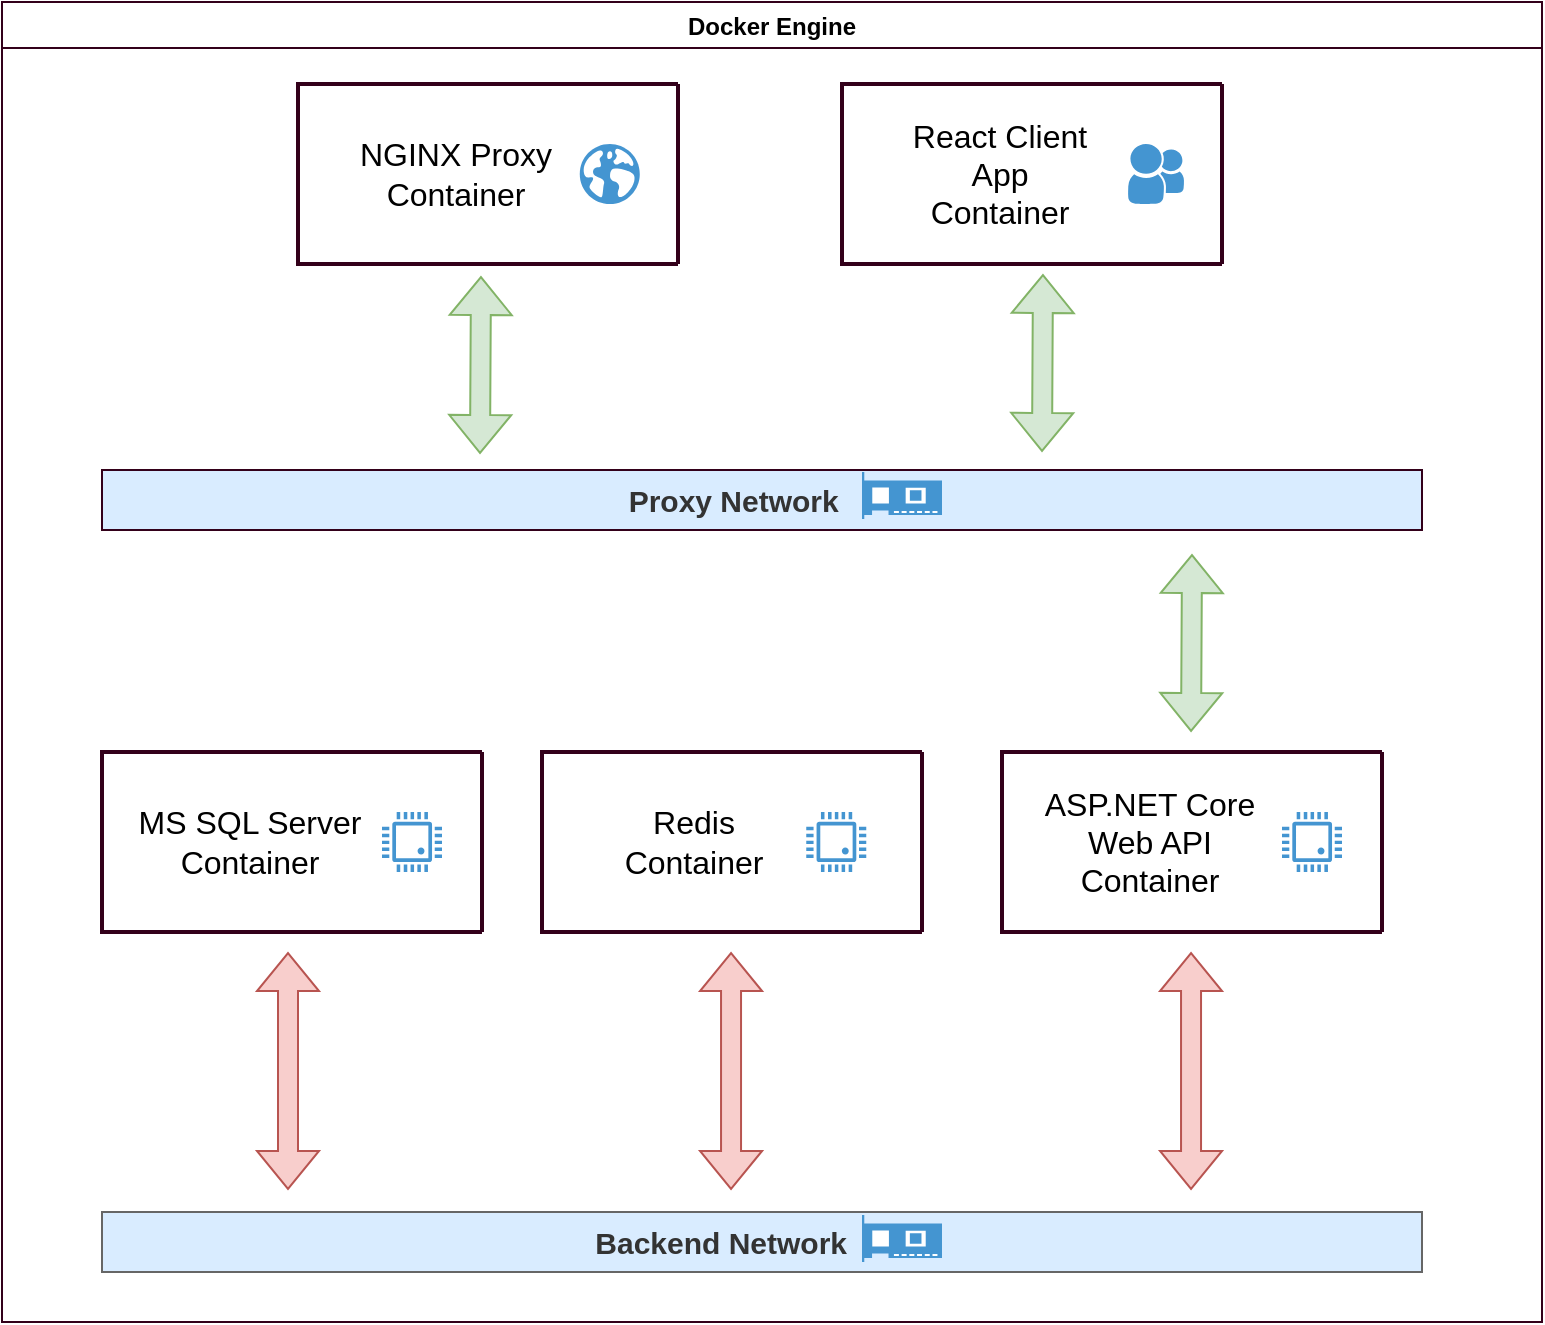 <mxfile version="20.3.0" type="device"><diagram name="Page-1" id="197159a0-c6a4-9194-75a8-e4174976684c"><mxGraphModel dx="2332" dy="1503" grid="1" gridSize="10" guides="1" tooltips="1" connect="1" arrows="1" fold="1" page="1" pageScale="1.5" pageWidth="1169" pageHeight="826" background="none" math="0" shadow="0"><root><mxCell id="0" style=";html=1;"/><mxCell id="1" style=";html=1;" parent="0"/><mxCell id="KoNnIpURUpckEMN9XC2c-1" value="Docker Engine" style="swimlane;fillColor=#FFFFFF;strokeColor=#33001A;" vertex="1" parent="1"><mxGeometry x="300" y="280" width="770" height="660" as="geometry"/></mxCell><mxCell id="KoNnIpURUpckEMN9XC2c-3" value="" style="swimlane;startSize=0;direction=south;fillColor=#dae8fc;strokeColor=#33001A;strokeWidth=2;" vertex="1" parent="KoNnIpURUpckEMN9XC2c-1"><mxGeometry x="50" y="375" width="190" height="90" as="geometry"><mxRectangle x="170" y="160" width="50" height="40" as="alternateBounds"/></mxGeometry></mxCell><mxCell id="KoNnIpURUpckEMN9XC2c-4" value="&lt;font style=&quot;font-size: 16px;&quot;&gt;MS SQL Server Container&lt;/font&gt;" style="text;html=1;strokeColor=none;fillColor=none;align=center;verticalAlign=middle;whiteSpace=wrap;rounded=0;" vertex="1" parent="KoNnIpURUpckEMN9XC2c-3"><mxGeometry x="4.5" y="30" width="137.5" height="30" as="geometry"/></mxCell><mxCell id="KoNnIpURUpckEMN9XC2c-45" value="" style="pointerEvents=1;shadow=0;dashed=0;html=1;strokeColor=none;fillColor=#4495D1;labelPosition=center;verticalLabelPosition=bottom;verticalAlign=top;align=center;outlineConnect=0;shape=mxgraph.veeam.cpu;fontSize=16;" vertex="1" parent="KoNnIpURUpckEMN9XC2c-3"><mxGeometry x="140" y="30" width="30" height="30" as="geometry"/></mxCell><mxCell id="KoNnIpURUpckEMN9XC2c-5" value="&lt;b&gt;&lt;font style=&quot;font-size: 15px;&quot;&gt;Backend Network&lt;span style=&quot;white-space: pre;&quot;&gt;&#9;&lt;/span&gt;&lt;span style=&quot;white-space: pre;&quot;&gt;&#9;&lt;/span&gt;&lt;/font&gt;&lt;/b&gt;" style="rounded=0;whiteSpace=wrap;html=1;fillColor=#D9ECFF;fontColor=#333333;strokeColor=#666666;" vertex="1" parent="KoNnIpURUpckEMN9XC2c-1"><mxGeometry x="50" y="605" width="660" height="30" as="geometry"/></mxCell><mxCell id="KoNnIpURUpckEMN9XC2c-6" value="" style="shape=flexArrow;endArrow=classic;startArrow=classic;html=1;rounded=0;fontSize=15;fillColor=#f8cecc;strokeColor=#b85450;" edge="1" parent="KoNnIpURUpckEMN9XC2c-1"><mxGeometry width="100" height="100" relative="1" as="geometry"><mxPoint x="143" y="594" as="sourcePoint"/><mxPoint x="143" y="475" as="targetPoint"/></mxGeometry></mxCell><mxCell id="KoNnIpURUpckEMN9XC2c-7" value="" style="swimlane;startSize=0;direction=south;fillColor=#dae8fc;strokeColor=#33001A;strokeWidth=2;" vertex="1" parent="KoNnIpURUpckEMN9XC2c-1"><mxGeometry x="270" y="375" width="190" height="90" as="geometry"><mxRectangle x="170" y="160" width="50" height="40" as="alternateBounds"/></mxGeometry></mxCell><mxCell id="KoNnIpURUpckEMN9XC2c-46" value="" style="pointerEvents=1;shadow=0;dashed=0;html=1;strokeColor=none;fillColor=#4495D1;labelPosition=center;verticalLabelPosition=bottom;verticalAlign=top;align=center;outlineConnect=0;shape=mxgraph.veeam.cpu;fontSize=16;" vertex="1" parent="KoNnIpURUpckEMN9XC2c-7"><mxGeometry x="132.13" y="30" width="30" height="30" as="geometry"/></mxCell><mxCell id="KoNnIpURUpckEMN9XC2c-10" value="" style="swimlane;startSize=0;direction=south;fillColor=#dae8fc;strokeColor=#33001A;strokeWidth=2;" vertex="1" parent="KoNnIpURUpckEMN9XC2c-1"><mxGeometry x="500" y="375" width="190" height="90" as="geometry"><mxRectangle x="170" y="160" width="50" height="40" as="alternateBounds"/></mxGeometry></mxCell><mxCell id="KoNnIpURUpckEMN9XC2c-11" value="&lt;font style=&quot;font-size: 16px;&quot;&gt;ASP.NET Core Web API Container&lt;/font&gt;" style="text;html=1;strokeColor=none;fillColor=none;align=center;verticalAlign=middle;whiteSpace=wrap;rounded=0;" vertex="1" parent="KoNnIpURUpckEMN9XC2c-10"><mxGeometry x="8" y="30" width="132" height="30" as="geometry"/></mxCell><mxCell id="KoNnIpURUpckEMN9XC2c-47" value="" style="pointerEvents=1;shadow=0;dashed=0;html=1;strokeColor=none;fillColor=#4495D1;labelPosition=center;verticalLabelPosition=bottom;verticalAlign=top;align=center;outlineConnect=0;shape=mxgraph.veeam.cpu;fontSize=16;" vertex="1" parent="KoNnIpURUpckEMN9XC2c-10"><mxGeometry x="140" y="30" width="30" height="30" as="geometry"/></mxCell><mxCell id="KoNnIpURUpckEMN9XC2c-13" value="" style="swimlane;startSize=0;direction=south;fillColor=#dae8fc;strokeColor=#33001A;strokeWidth=2;" vertex="1" parent="KoNnIpURUpckEMN9XC2c-1"><mxGeometry x="420" y="41" width="190" height="90" as="geometry"><mxRectangle x="170" y="160" width="50" height="40" as="alternateBounds"/></mxGeometry></mxCell><mxCell id="KoNnIpURUpckEMN9XC2c-14" value="&lt;font style=&quot;font-size: 16px;&quot;&gt;React Client App Container&lt;/font&gt;" style="text;html=1;strokeColor=none;fillColor=none;align=center;verticalAlign=middle;whiteSpace=wrap;rounded=0;" vertex="1" parent="KoNnIpURUpckEMN9XC2c-13"><mxGeometry x="30" y="30" width="97.87" height="30" as="geometry"/></mxCell><mxCell id="KoNnIpURUpckEMN9XC2c-50" value="" style="shadow=0;dashed=0;html=1;strokeColor=none;fillColor=#4495D1;labelPosition=center;verticalLabelPosition=bottom;verticalAlign=top;align=center;outlineConnect=0;shape=mxgraph.veeam.2d.group;strokeWidth=2;fontSize=16;" vertex="1" parent="KoNnIpURUpckEMN9XC2c-13"><mxGeometry x="143" y="30" width="28" height="30" as="geometry"/></mxCell><mxCell id="KoNnIpURUpckEMN9XC2c-15" value="" style="shape=flexArrow;endArrow=classic;startArrow=classic;html=1;rounded=0;fontSize=15;fillColor=#f8cecc;strokeColor=#b85450;" edge="1" parent="KoNnIpURUpckEMN9XC2c-1"><mxGeometry width="100" height="100" relative="1" as="geometry"><mxPoint x="364.52" y="594" as="sourcePoint"/><mxPoint x="364.52" y="475" as="targetPoint"/></mxGeometry></mxCell><mxCell id="KoNnIpURUpckEMN9XC2c-16" value="" style="shape=flexArrow;endArrow=classic;startArrow=classic;html=1;rounded=0;fontSize=15;fillColor=#f8cecc;strokeColor=#b85450;" edge="1" parent="KoNnIpURUpckEMN9XC2c-1"><mxGeometry width="100" height="100" relative="1" as="geometry"><mxPoint x="594.52" y="594" as="sourcePoint"/><mxPoint x="594.52" y="475" as="targetPoint"/></mxGeometry></mxCell><mxCell id="KoNnIpURUpckEMN9XC2c-17" value="" style="swimlane;startSize=0;direction=south;fillColor=#E1D5E7;strokeColor=#33001A;strokeWidth=2;" vertex="1" parent="KoNnIpURUpckEMN9XC2c-1"><mxGeometry x="148" y="41" width="190" height="90" as="geometry"><mxRectangle x="170" y="160" width="50" height="40" as="alternateBounds"/></mxGeometry></mxCell><mxCell id="KoNnIpURUpckEMN9XC2c-18" value="&lt;font style=&quot;font-size: 16px;&quot;&gt;NGINX Proxy Container&lt;/font&gt;" style="text;html=1;strokeColor=none;fillColor=none;align=center;verticalAlign=middle;whiteSpace=wrap;rounded=0;" vertex="1" parent="KoNnIpURUpckEMN9XC2c-17"><mxGeometry x="17.13" y="30" width="123.75" height="30" as="geometry"/></mxCell><mxCell id="KoNnIpURUpckEMN9XC2c-51" value="" style="shadow=0;dashed=0;html=1;strokeColor=none;fillColor=#4495D1;labelPosition=center;verticalLabelPosition=bottom;verticalAlign=top;align=center;outlineConnect=0;shape=mxgraph.veeam.globe;strokeWidth=2;fontSize=16;" vertex="1" parent="KoNnIpURUpckEMN9XC2c-17"><mxGeometry x="140.88" y="30" width="30" height="30" as="geometry"/></mxCell><mxCell id="KoNnIpURUpckEMN9XC2c-19" value="&lt;b&gt;&lt;font style=&quot;font-size: 15px;&quot;&gt;Proxy Network&lt;span style=&quot;white-space: pre;&quot;&gt;&#9;&lt;/span&gt;&lt;/font&gt;&lt;/b&gt;" style="rounded=0;whiteSpace=wrap;html=1;fillColor=#D9ECFF;fontColor=#333333;strokeColor=#33001A;" vertex="1" parent="KoNnIpURUpckEMN9XC2c-1"><mxGeometry x="50" y="234" width="660" height="30" as="geometry"/></mxCell><mxCell id="KoNnIpURUpckEMN9XC2c-20" value="" style="shape=flexArrow;endArrow=classic;startArrow=classic;html=1;rounded=0;fontSize=15;fillColor=#d5e8d4;strokeColor=#82b366;" edge="1" parent="KoNnIpURUpckEMN9XC2c-1"><mxGeometry width="100" height="100" relative="1" as="geometry"><mxPoint x="594.52" y="365" as="sourcePoint"/><mxPoint x="595" y="276" as="targetPoint"/></mxGeometry></mxCell><mxCell id="KoNnIpURUpckEMN9XC2c-21" value="" style="shape=flexArrow;endArrow=classic;startArrow=classic;html=1;rounded=0;fontSize=15;fillColor=#d5e8d4;strokeColor=#82b366;" edge="1" parent="KoNnIpURUpckEMN9XC2c-1"><mxGeometry width="100" height="100" relative="1" as="geometry"><mxPoint x="520" y="225" as="sourcePoint"/><mxPoint x="520.48" y="136" as="targetPoint"/></mxGeometry></mxCell><mxCell id="KoNnIpURUpckEMN9XC2c-22" value="" style="shape=flexArrow;endArrow=classic;startArrow=classic;html=1;rounded=0;fontSize=15;endSize=6;fillColor=#d5e8d4;strokeColor=#82b366;" edge="1" parent="KoNnIpURUpckEMN9XC2c-1"><mxGeometry width="100" height="100" relative="1" as="geometry"><mxPoint x="239" y="226" as="sourcePoint"/><mxPoint x="239.48" y="137" as="targetPoint"/></mxGeometry></mxCell><mxCell id="KoNnIpURUpckEMN9XC2c-48" value="" style="pointerEvents=1;shadow=0;dashed=0;html=1;strokeColor=none;fillColor=#4495D1;labelPosition=center;verticalLabelPosition=bottom;verticalAlign=top;align=center;outlineConnect=0;shape=mxgraph.veeam.2d.network_card;fontSize=16;" vertex="1" parent="KoNnIpURUpckEMN9XC2c-1"><mxGeometry x="430" y="606.5" width="40" height="23.5" as="geometry"/></mxCell><mxCell id="KoNnIpURUpckEMN9XC2c-52" value="" style="pointerEvents=1;shadow=0;dashed=0;html=1;strokeColor=none;fillColor=#4495D1;labelPosition=center;verticalLabelPosition=bottom;verticalAlign=top;align=center;outlineConnect=0;shape=mxgraph.veeam.2d.network_card;fontSize=16;" vertex="1" parent="KoNnIpURUpckEMN9XC2c-1"><mxGeometry x="430" y="235" width="40" height="23.5" as="geometry"/></mxCell><mxCell id="KoNnIpURUpckEMN9XC2c-8" value="&lt;font style=&quot;font-size: 16px;&quot;&gt;Redis Container&lt;/font&gt;" style="text;html=1;strokeColor=none;fillColor=none;align=center;verticalAlign=middle;whiteSpace=wrap;rounded=0;" vertex="1" parent="1"><mxGeometry x="597.25" y="685" width="97.5" height="30" as="geometry"/></mxCell></root></mxGraphModel></diagram></mxfile>
